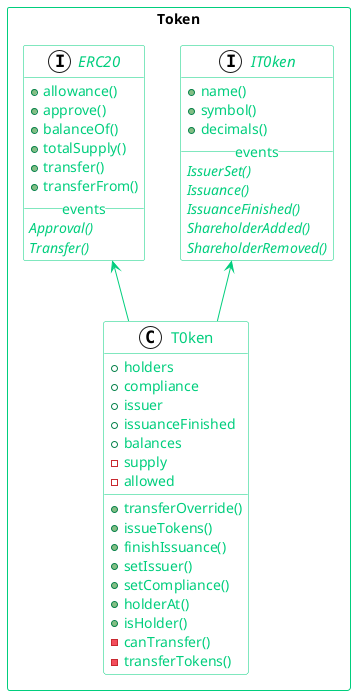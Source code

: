 @startuml
' ##################### Styles #####################
skinparam shadowing false
skinparam package {
  borderColor #00CE7D
  fontColor #00CE7D
}
skinparam interface {
  arrowColor #00CE7D
  backgroundColor #C7F9E6
  borderColor #00CE7D
  fontSize 15
}
skinparam CircledCharacter {
  fontColor #00CE7D
}
skinparam class {
  arrowColor #00CE7D
  headerBackgroundColor #C7F9E6
  backgroundColor white
  borderColor #00CE7D
  fontSize 15
  fontColor #00CE7D
  attributeFontColor #00CE7D
}
skinparam component {
  backgroundColor white
  borderColor white
  arrowColor #00CE7D
  fontColor #00CE7D
  fontSize 14
}
' ##################################################

package Token <<Rectangle>> {

	interface IT0ken <<I,white>> {
		+ name()
		+ symbol()
		+ decimals()
		__ events __
		{abstract} IssuerSet()
		{abstract} Issuance()
		{abstract} IssuanceFinished()
		{abstract} ShareholderAdded()
		{abstract} ShareholderRemoved()
	}

    interface ERC20 <<I,white>> {
        + allowance()
        + approve()
        + balanceOf()
        + totalSupply()
        + transfer()
        + transferFrom()
        __ events __
        {abstract} Approval()
        {abstract} Transfer()
    }

	class T0ken <<C,white>> {
		+ holders
		+ compliance
		+ issuer
		+ issuanceFinished
		+ balances
		- supply
		- allowed

		+ transferOverride()
		+ issueTokens()
		+ finishIssuance()
		+ setIssuer()
		+ setCompliance()
		+ holderAt()
		+ isHolder()
		- canTransfer()
		- transferTokens()
	}
}
ERC20 <-- T0ken
IT0ken <-- T0ken
@enduml
